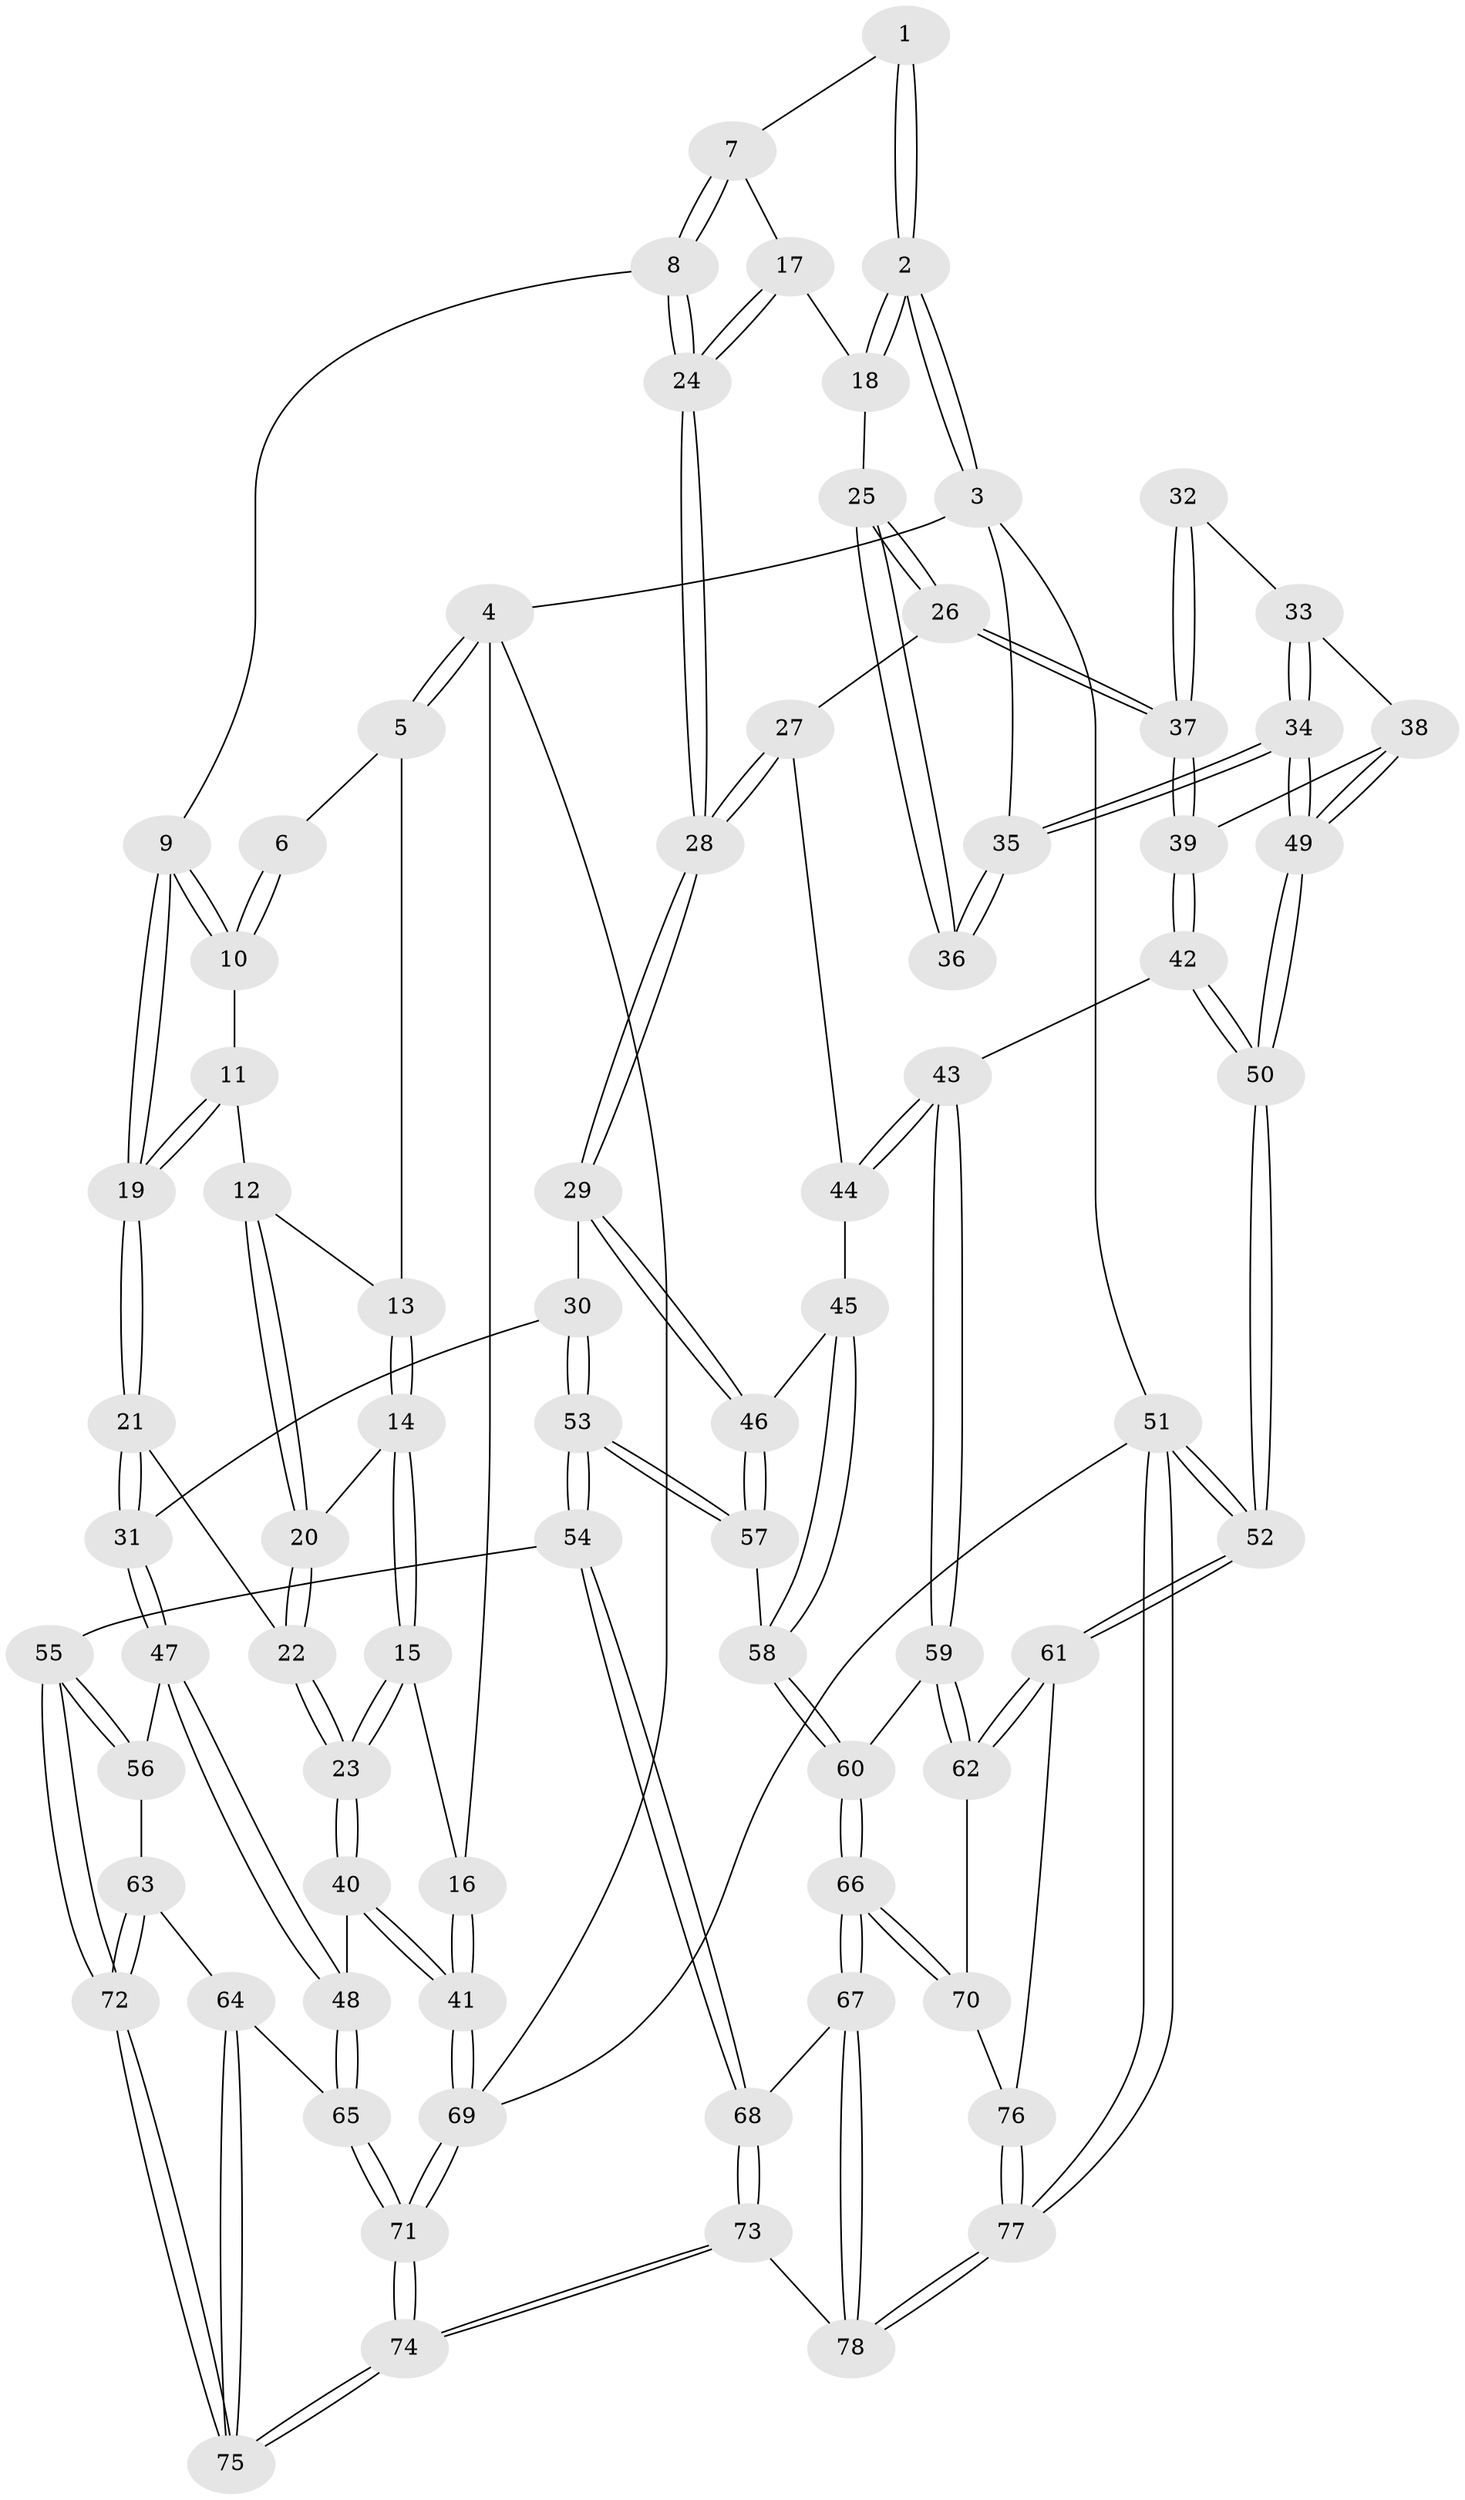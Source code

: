 // coarse degree distribution, {3: 0.23404255319148937, 4: 0.46808510638297873, 6: 0.06382978723404255, 5: 0.23404255319148937}
// Generated by graph-tools (version 1.1) at 2025/24/03/03/25 07:24:35]
// undirected, 78 vertices, 192 edges
graph export_dot {
graph [start="1"]
  node [color=gray90,style=filled];
  1 [pos="+0.6435574944649632+0"];
  2 [pos="+1+0"];
  3 [pos="+1+0"];
  4 [pos="+0+0"];
  5 [pos="+0+0"];
  6 [pos="+0.39571047240923773+0"];
  7 [pos="+0.6536462284390148+0.026460317161152495"];
  8 [pos="+0.5294040534918515+0.18682744363578124"];
  9 [pos="+0.48141723397598984+0.17633831248419754"];
  10 [pos="+0.3780786465495346+0"];
  11 [pos="+0.3032631611091143+0.07918516029552085"];
  12 [pos="+0.22930406004286952+0.10668135474804456"];
  13 [pos="+0+0"];
  14 [pos="+0.16768926643033294+0.1335301891341278"];
  15 [pos="+0.11630073103478762+0.15405992662969475"];
  16 [pos="+0+0"];
  17 [pos="+0.7420537233075027+0.13564683496182703"];
  18 [pos="+0.7935940736871601+0.17549587556455976"];
  19 [pos="+0.33914558268879597+0.2883054690135101"];
  20 [pos="+0.19611188524007808+0.13528308200521746"];
  21 [pos="+0.3342416274445193+0.29630477014973816"];
  22 [pos="+0.2558212073640602+0.29737873817622307"];
  23 [pos="+0.046105854682873613+0.4092930980530104"];
  24 [pos="+0.5643793848938041+0.2322130805377363"];
  25 [pos="+0.797886425910412+0.21696930097072"];
  26 [pos="+0.7763897719031716+0.27631672074146774"];
  27 [pos="+0.7462070962225648+0.29594042480832533"];
  28 [pos="+0.6033583568856737+0.31230351829510267"];
  29 [pos="+0.5871642791353142+0.34431529285728213"];
  30 [pos="+0.39363741205978353+0.384395004049352"];
  31 [pos="+0.3890813397811438+0.38195604654277837"];
  32 [pos="+0.9461911505723817+0.2807342310665399"];
  33 [pos="+1+0.2796043118212142"];
  34 [pos="+1+0.25665393862554425"];
  35 [pos="+1+0.08672063282867494"];
  36 [pos="+0.8758280811494907+0.2259440747366381"];
  37 [pos="+0.8712122518014438+0.35980679315935"];
  38 [pos="+0.8816671622142374+0.36572437140501546"];
  39 [pos="+0.8747116514058842+0.3656235701510208"];
  40 [pos="+0.01173824457880882+0.4414492294374867"];
  41 [pos="+0+0.4326758156024222"];
  42 [pos="+0.8698844065920917+0.44529603060511774"];
  43 [pos="+0.8387711461926431+0.5120858521539955"];
  44 [pos="+0.746854327405286+0.33430010589343284"];
  45 [pos="+0.719153775818648+0.4889944743577458"];
  46 [pos="+0.5976090588852754+0.4164584229905464"];
  47 [pos="+0.2759453914335701+0.5121413241416534"];
  48 [pos="+0.058384534472103775+0.4853364295755893"];
  49 [pos="+1+0.41114920944612254"];
  50 [pos="+1+0.4278597635415106"];
  51 [pos="+1+1"];
  52 [pos="+1+0.595837968772143"];
  53 [pos="+0.48671665519503554+0.5777142624404452"];
  54 [pos="+0.4747663547996182+0.6175683470153874"];
  55 [pos="+0.44682805039780077+0.6287294789269467"];
  56 [pos="+0.3233583648181293+0.5660411503977846"];
  57 [pos="+0.5307895903774593+0.5391450424223602"];
  58 [pos="+0.7556523861694072+0.5480260338044796"];
  59 [pos="+0.8296417159576533+0.543506670335675"];
  60 [pos="+0.7748262562474143+0.5648457128692262"];
  61 [pos="+1+0.6113670673472255"];
  62 [pos="+0.9803373407149711+0.598542933348203"];
  63 [pos="+0.23763137791447403+0.6563783454134866"];
  64 [pos="+0.17224400834678136+0.675477762187332"];
  65 [pos="+0.10872951509430918+0.6001626074889661"];
  66 [pos="+0.7185505624481838+0.7103835663728627"];
  67 [pos="+0.6764757511308016+0.7509785690934724"];
  68 [pos="+0.5712607911441461+0.6937846153273314"];
  69 [pos="+0+1"];
  70 [pos="+0.8507052978440363+0.7363442490165877"];
  71 [pos="+0+1"];
  72 [pos="+0.39844302039615126+0.6907756533428482"];
  73 [pos="+0.30562009702271326+1"];
  74 [pos="+0.2537983483811402+1"];
  75 [pos="+0.25387340720342294+1"];
  76 [pos="+0.9062563708830141+0.778393312743269"];
  77 [pos="+1+1"];
  78 [pos="+0.6787554721166147+0.9758276941251037"];
  1 -- 2;
  1 -- 2;
  1 -- 7;
  2 -- 3;
  2 -- 3;
  2 -- 18;
  2 -- 18;
  3 -- 4;
  3 -- 35;
  3 -- 51;
  4 -- 5;
  4 -- 5;
  4 -- 16;
  4 -- 69;
  5 -- 6;
  5 -- 13;
  6 -- 10;
  6 -- 10;
  7 -- 8;
  7 -- 8;
  7 -- 17;
  8 -- 9;
  8 -- 24;
  8 -- 24;
  9 -- 10;
  9 -- 10;
  9 -- 19;
  9 -- 19;
  10 -- 11;
  11 -- 12;
  11 -- 19;
  11 -- 19;
  12 -- 13;
  12 -- 20;
  12 -- 20;
  13 -- 14;
  13 -- 14;
  14 -- 15;
  14 -- 15;
  14 -- 20;
  15 -- 16;
  15 -- 23;
  15 -- 23;
  16 -- 41;
  16 -- 41;
  17 -- 18;
  17 -- 24;
  17 -- 24;
  18 -- 25;
  19 -- 21;
  19 -- 21;
  20 -- 22;
  20 -- 22;
  21 -- 22;
  21 -- 31;
  21 -- 31;
  22 -- 23;
  22 -- 23;
  23 -- 40;
  23 -- 40;
  24 -- 28;
  24 -- 28;
  25 -- 26;
  25 -- 26;
  25 -- 36;
  25 -- 36;
  26 -- 27;
  26 -- 37;
  26 -- 37;
  27 -- 28;
  27 -- 28;
  27 -- 44;
  28 -- 29;
  28 -- 29;
  29 -- 30;
  29 -- 46;
  29 -- 46;
  30 -- 31;
  30 -- 53;
  30 -- 53;
  31 -- 47;
  31 -- 47;
  32 -- 33;
  32 -- 37;
  32 -- 37;
  33 -- 34;
  33 -- 34;
  33 -- 38;
  34 -- 35;
  34 -- 35;
  34 -- 49;
  34 -- 49;
  35 -- 36;
  35 -- 36;
  37 -- 39;
  37 -- 39;
  38 -- 39;
  38 -- 49;
  38 -- 49;
  39 -- 42;
  39 -- 42;
  40 -- 41;
  40 -- 41;
  40 -- 48;
  41 -- 69;
  41 -- 69;
  42 -- 43;
  42 -- 50;
  42 -- 50;
  43 -- 44;
  43 -- 44;
  43 -- 59;
  43 -- 59;
  44 -- 45;
  45 -- 46;
  45 -- 58;
  45 -- 58;
  46 -- 57;
  46 -- 57;
  47 -- 48;
  47 -- 48;
  47 -- 56;
  48 -- 65;
  48 -- 65;
  49 -- 50;
  49 -- 50;
  50 -- 52;
  50 -- 52;
  51 -- 52;
  51 -- 52;
  51 -- 77;
  51 -- 77;
  51 -- 69;
  52 -- 61;
  52 -- 61;
  53 -- 54;
  53 -- 54;
  53 -- 57;
  53 -- 57;
  54 -- 55;
  54 -- 68;
  54 -- 68;
  55 -- 56;
  55 -- 56;
  55 -- 72;
  55 -- 72;
  56 -- 63;
  57 -- 58;
  58 -- 60;
  58 -- 60;
  59 -- 60;
  59 -- 62;
  59 -- 62;
  60 -- 66;
  60 -- 66;
  61 -- 62;
  61 -- 62;
  61 -- 76;
  62 -- 70;
  63 -- 64;
  63 -- 72;
  63 -- 72;
  64 -- 65;
  64 -- 75;
  64 -- 75;
  65 -- 71;
  65 -- 71;
  66 -- 67;
  66 -- 67;
  66 -- 70;
  66 -- 70;
  67 -- 68;
  67 -- 78;
  67 -- 78;
  68 -- 73;
  68 -- 73;
  69 -- 71;
  69 -- 71;
  70 -- 76;
  71 -- 74;
  71 -- 74;
  72 -- 75;
  72 -- 75;
  73 -- 74;
  73 -- 74;
  73 -- 78;
  74 -- 75;
  74 -- 75;
  76 -- 77;
  76 -- 77;
  77 -- 78;
  77 -- 78;
}
